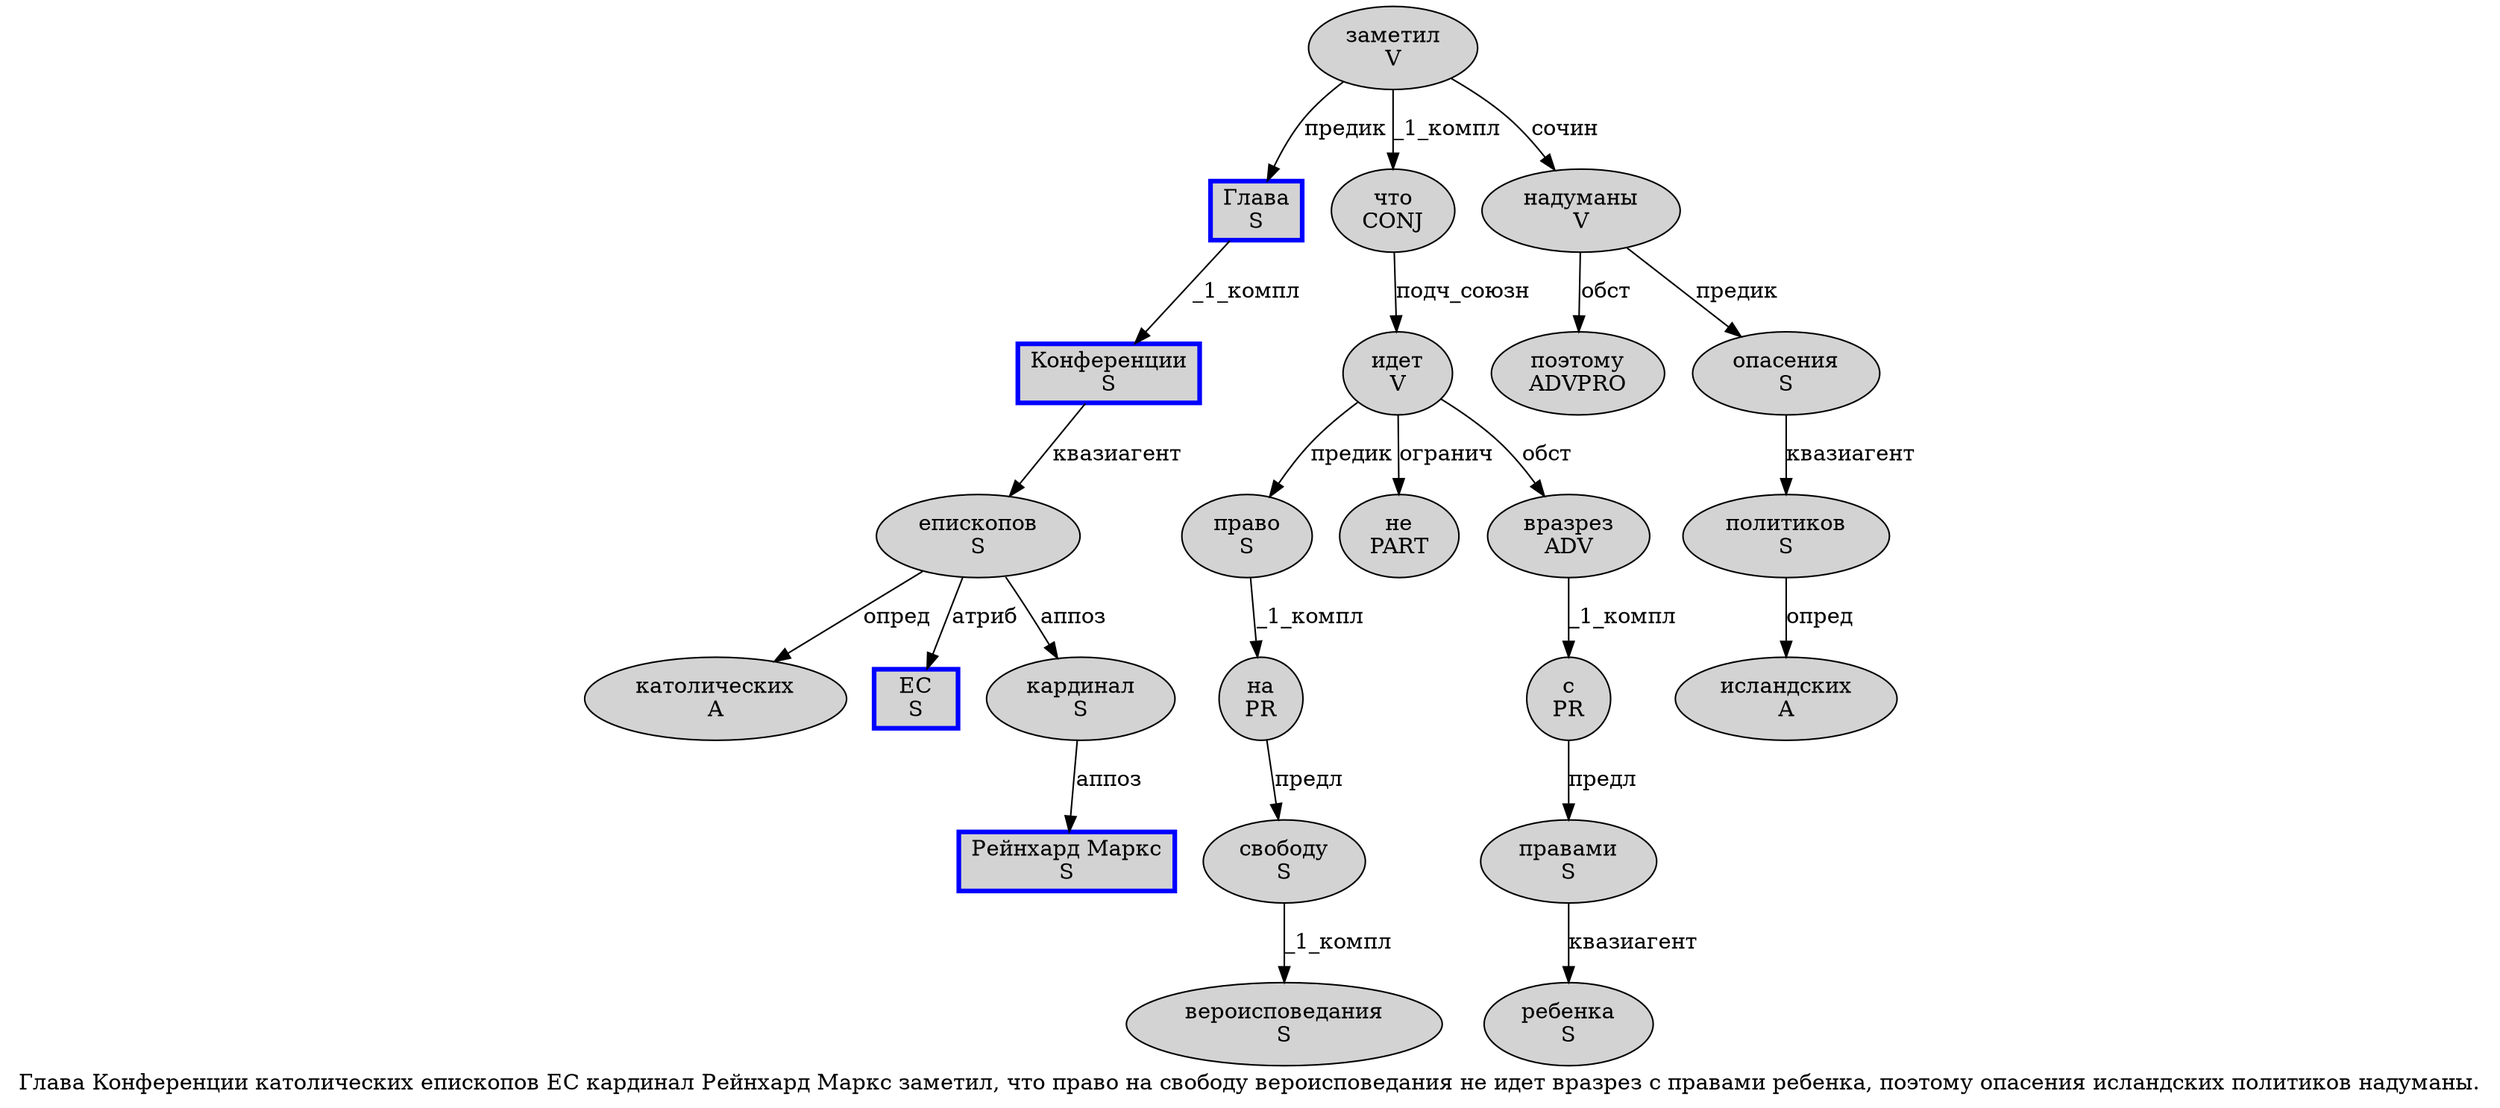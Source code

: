 digraph SENTENCE_1385 {
	graph [label="Глава Конференции католических епископов ЕС кардинал Рейнхард Маркс заметил, что право на свободу вероисповедания не идет вразрез с правами ребенка, поэтому опасения исландских политиков надуманы."]
	node [style=filled]
		0 [label="Глава
S" color=blue fillcolor=lightgray penwidth=3 shape=box]
		1 [label="Конференции
S" color=blue fillcolor=lightgray penwidth=3 shape=box]
		2 [label="католических
A" color="" fillcolor=lightgray penwidth=1 shape=ellipse]
		3 [label="епископов
S" color="" fillcolor=lightgray penwidth=1 shape=ellipse]
		4 [label="ЕС
S" color=blue fillcolor=lightgray penwidth=3 shape=box]
		5 [label="кардинал
S" color="" fillcolor=lightgray penwidth=1 shape=ellipse]
		6 [label="Рейнхард Маркс
S" color=blue fillcolor=lightgray penwidth=3 shape=box]
		7 [label="заметил
V" color="" fillcolor=lightgray penwidth=1 shape=ellipse]
		9 [label="что
CONJ" color="" fillcolor=lightgray penwidth=1 shape=ellipse]
		10 [label="право
S" color="" fillcolor=lightgray penwidth=1 shape=ellipse]
		11 [label="на
PR" color="" fillcolor=lightgray penwidth=1 shape=ellipse]
		12 [label="свободу
S" color="" fillcolor=lightgray penwidth=1 shape=ellipse]
		13 [label="вероисповедания
S" color="" fillcolor=lightgray penwidth=1 shape=ellipse]
		14 [label="не
PART" color="" fillcolor=lightgray penwidth=1 shape=ellipse]
		15 [label="идет
V" color="" fillcolor=lightgray penwidth=1 shape=ellipse]
		16 [label="вразрез
ADV" color="" fillcolor=lightgray penwidth=1 shape=ellipse]
		17 [label="с
PR" color="" fillcolor=lightgray penwidth=1 shape=ellipse]
		18 [label="правами
S" color="" fillcolor=lightgray penwidth=1 shape=ellipse]
		19 [label="ребенка
S" color="" fillcolor=lightgray penwidth=1 shape=ellipse]
		21 [label="поэтому
ADVPRO" color="" fillcolor=lightgray penwidth=1 shape=ellipse]
		22 [label="опасения
S" color="" fillcolor=lightgray penwidth=1 shape=ellipse]
		23 [label="исландских
A" color="" fillcolor=lightgray penwidth=1 shape=ellipse]
		24 [label="политиков
S" color="" fillcolor=lightgray penwidth=1 shape=ellipse]
		25 [label="надуманы
V" color="" fillcolor=lightgray penwidth=1 shape=ellipse]
			5 -> 6 [label="аппоз"]
			1 -> 3 [label="квазиагент"]
			17 -> 18 [label="предл"]
			15 -> 10 [label="предик"]
			15 -> 14 [label="огранич"]
			15 -> 16 [label="обст"]
			22 -> 24 [label="квазиагент"]
			9 -> 15 [label="подч_союзн"]
			24 -> 23 [label="опред"]
			25 -> 21 [label="обст"]
			25 -> 22 [label="предик"]
			3 -> 2 [label="опред"]
			3 -> 4 [label="атриб"]
			3 -> 5 [label="аппоз"]
			7 -> 0 [label="предик"]
			7 -> 9 [label="_1_компл"]
			7 -> 25 [label="сочин"]
			11 -> 12 [label="предл"]
			18 -> 19 [label="квазиагент"]
			16 -> 17 [label="_1_компл"]
			0 -> 1 [label="_1_компл"]
			10 -> 11 [label="_1_компл"]
			12 -> 13 [label="_1_компл"]
}